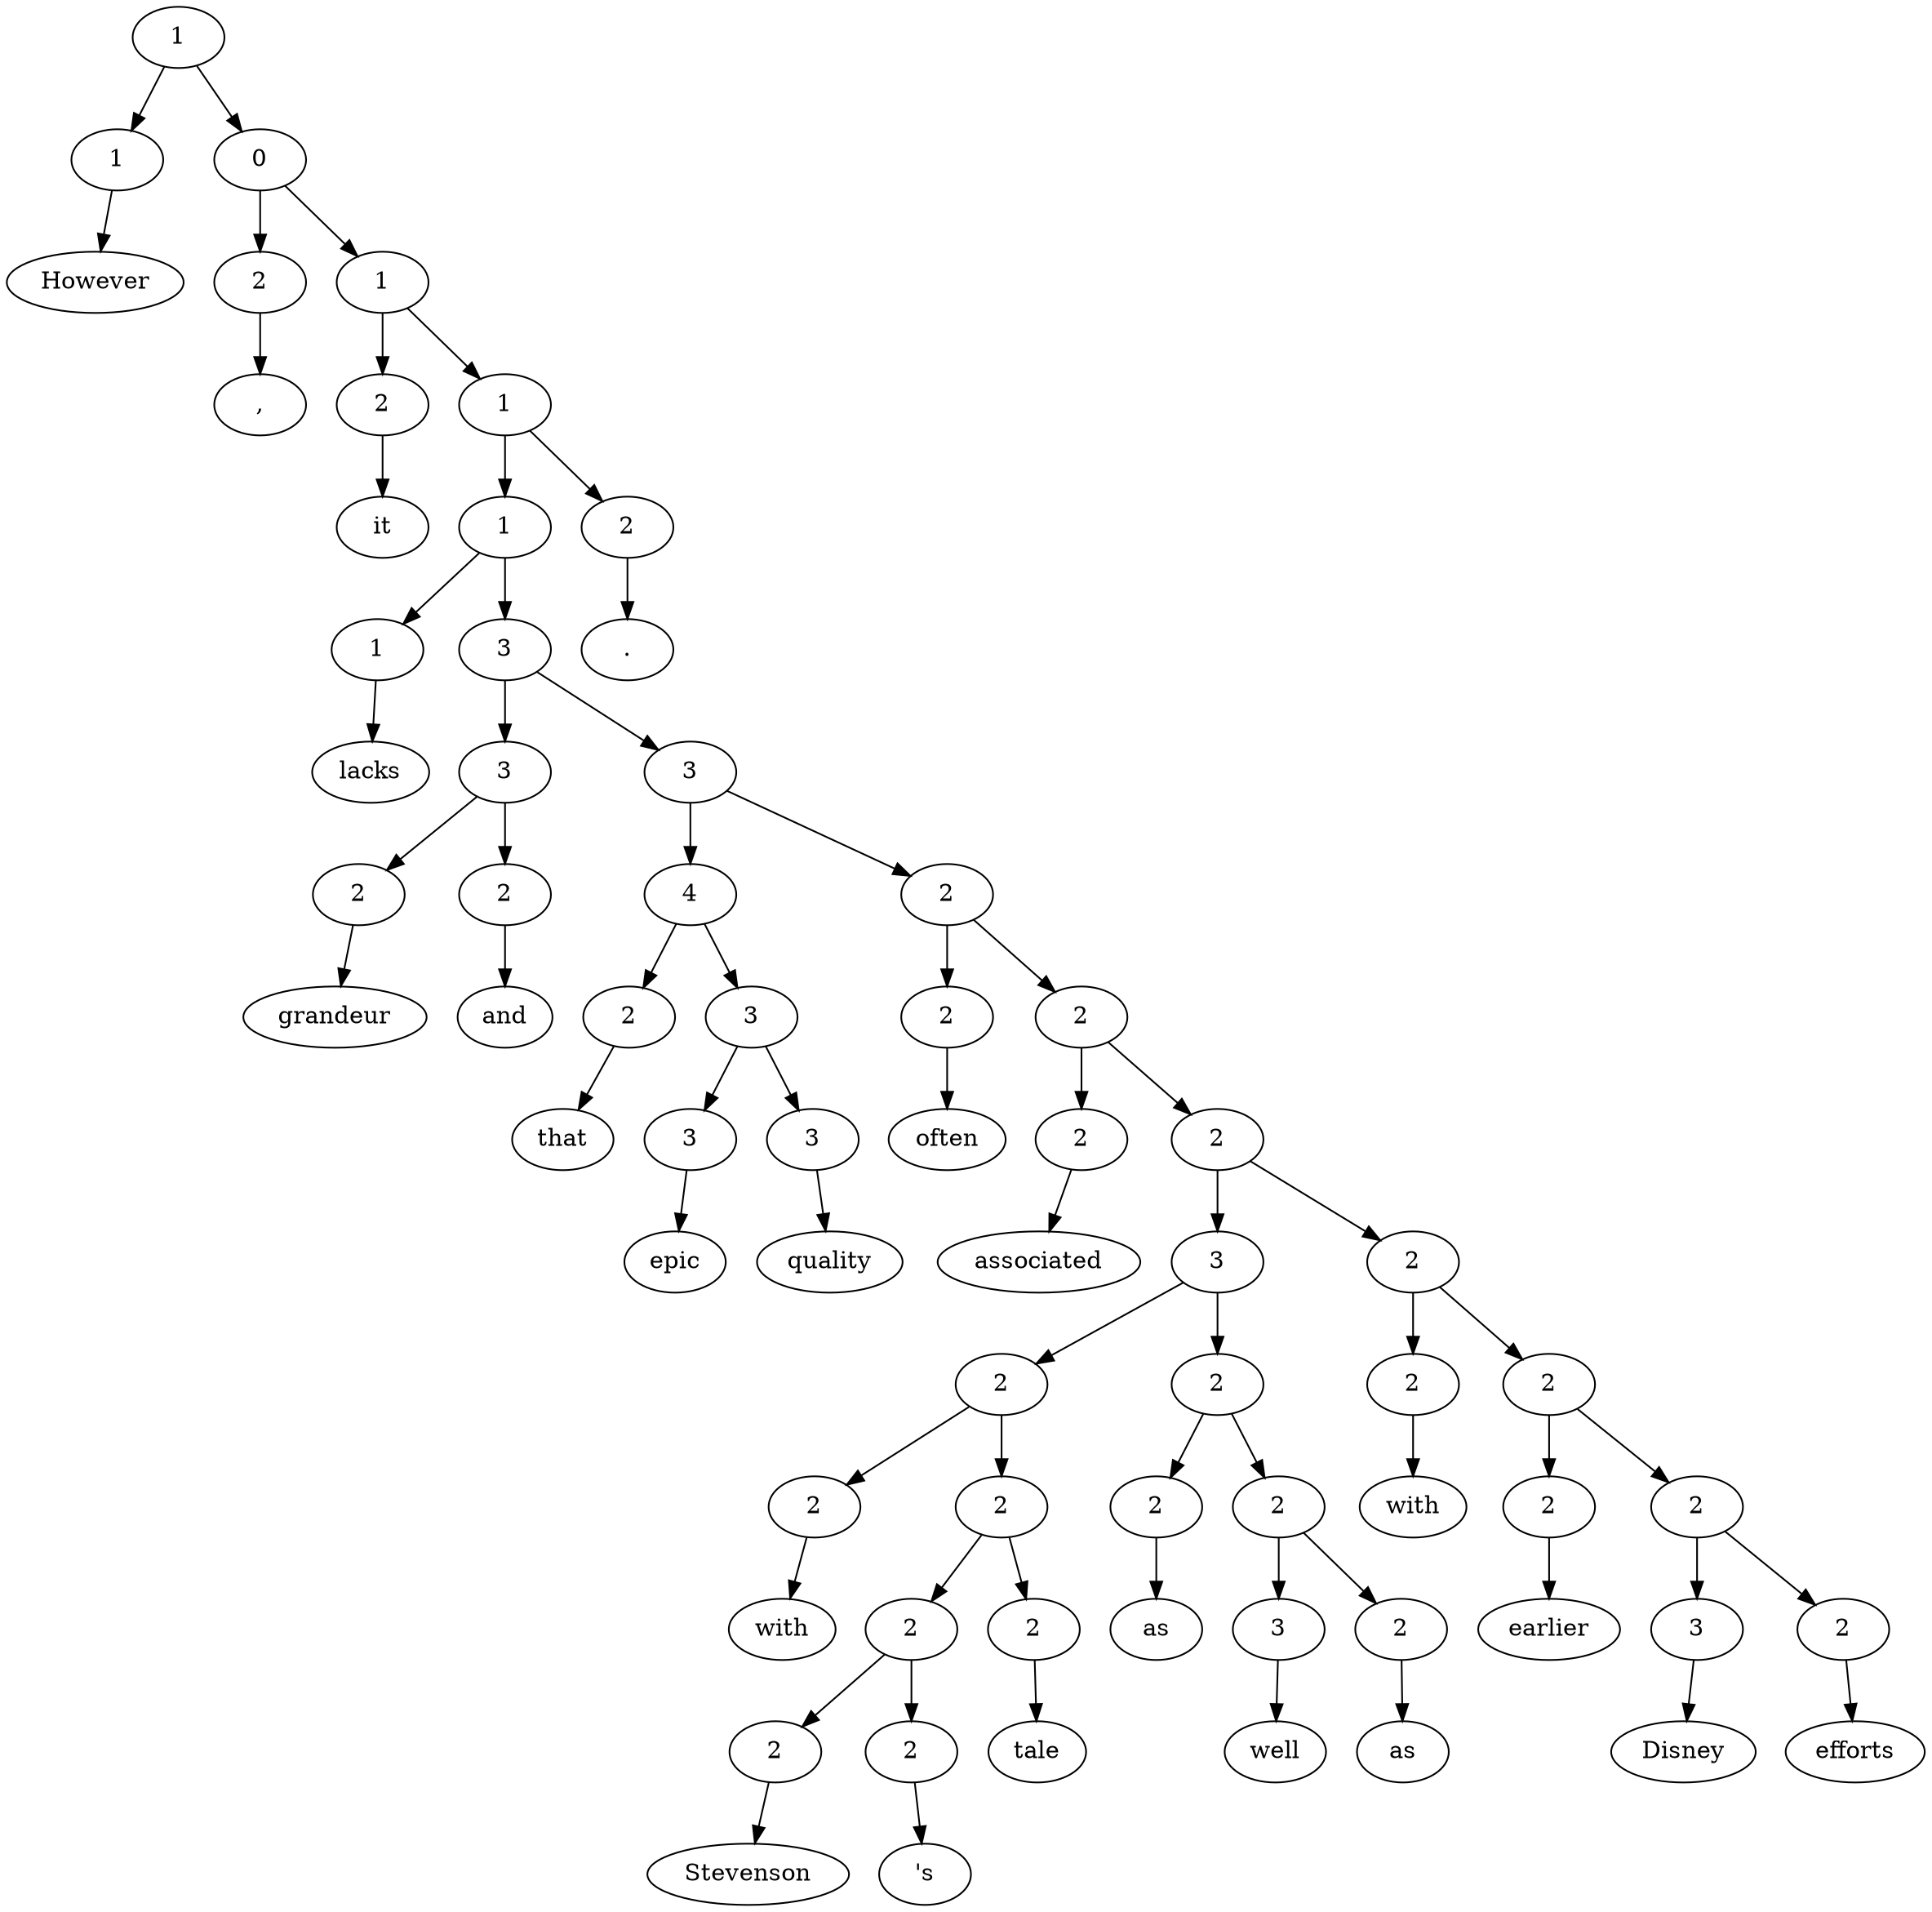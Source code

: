digraph G{
Node1 [label="1"]
Node2 [label="1"]
Node3 [label="However"]
Node2 -> Node3
Node1 -> Node2
Node4 [label="0"]
Node5 [label="2"]
Node6 [label=","]
Node5 -> Node6
Node4 -> Node5
Node7 [label="1"]
Node8 [label="2"]
Node9 [label="it"]
Node8 -> Node9
Node7 -> Node8
Node10 [label="1"]
Node11 [label="1"]
Node12 [label="1"]
Node13 [label="lacks"]
Node12 -> Node13
Node11 -> Node12
Node14 [label="3"]
Node15 [label="3"]
Node16 [label="2"]
Node17 [label="grandeur"]
Node16 -> Node17
Node15 -> Node16
Node18 [label="2"]
Node19 [label="and"]
Node18 -> Node19
Node15 -> Node18
Node14 -> Node15
Node20 [label="3"]
Node21 [label="4"]
Node22 [label="2"]
Node23 [label="that"]
Node22 -> Node23
Node21 -> Node22
Node24 [label="3"]
Node25 [label="3"]
Node26 [label="epic"]
Node25 -> Node26
Node24 -> Node25
Node27 [label="3"]
Node28 [label="quality"]
Node27 -> Node28
Node24 -> Node27
Node21 -> Node24
Node20 -> Node21
Node29 [label="2"]
Node30 [label="2"]
Node31 [label="often"]
Node30 -> Node31
Node29 -> Node30
Node32 [label="2"]
Node33 [label="2"]
Node34 [label="associated"]
Node33 -> Node34
Node32 -> Node33
Node35 [label="2"]
Node36 [label="3"]
Node37 [label="2"]
Node38 [label="2"]
Node39 [label="with"]
Node38 -> Node39
Node37 -> Node38
Node40 [label="2"]
Node41 [label="2"]
Node42 [label="2"]
Node43 [label="Stevenson"]
Node42 -> Node43
Node41 -> Node42
Node44 [label="2"]
Node45 [label="'s"]
Node44 -> Node45
Node41 -> Node44
Node40 -> Node41
Node46 [label="2"]
Node47 [label="tale"]
Node46 -> Node47
Node40 -> Node46
Node37 -> Node40
Node36 -> Node37
Node48 [label="2"]
Node49 [label="2"]
Node50 [label="as"]
Node49 -> Node50
Node48 -> Node49
Node51 [label="2"]
Node52 [label="3"]
Node53 [label="well"]
Node52 -> Node53
Node51 -> Node52
Node54 [label="2"]
Node55 [label="as"]
Node54 -> Node55
Node51 -> Node54
Node48 -> Node51
Node36 -> Node48
Node35 -> Node36
Node56 [label="2"]
Node57 [label="2"]
Node58 [label="with"]
Node57 -> Node58
Node56 -> Node57
Node59 [label="2"]
Node60 [label="2"]
Node61 [label="earlier"]
Node60 -> Node61
Node59 -> Node60
Node62 [label="2"]
Node63 [label="3"]
Node64 [label="Disney"]
Node63 -> Node64
Node62 -> Node63
Node65 [label="2"]
Node66 [label="efforts"]
Node65 -> Node66
Node62 -> Node65
Node59 -> Node62
Node56 -> Node59
Node35 -> Node56
Node32 -> Node35
Node29 -> Node32
Node20 -> Node29
Node14 -> Node20
Node11 -> Node14
Node10 -> Node11
Node67 [label="2"]
Node68 [label="."]
Node67 -> Node68
Node10 -> Node67
Node7 -> Node10
Node4 -> Node7
Node1 -> Node4
}
